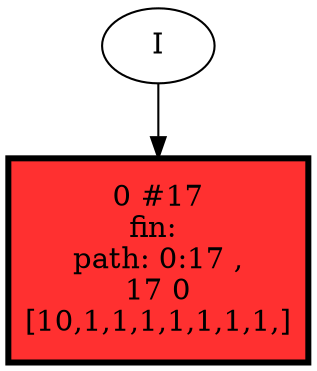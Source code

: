 // produced with flexfringe // 
digraph DFA {
	0 [label="root" shape=box];
		I -> 0;
	0 [ label="0 #17
fin: 
 path: 0:17 , 
17 0
[10,1,1,1,1,1,1,1,]" , style=filled, fillcolor="firebrick1", width=1.3585, height=1.3585, penwidth=2.89037];
}
